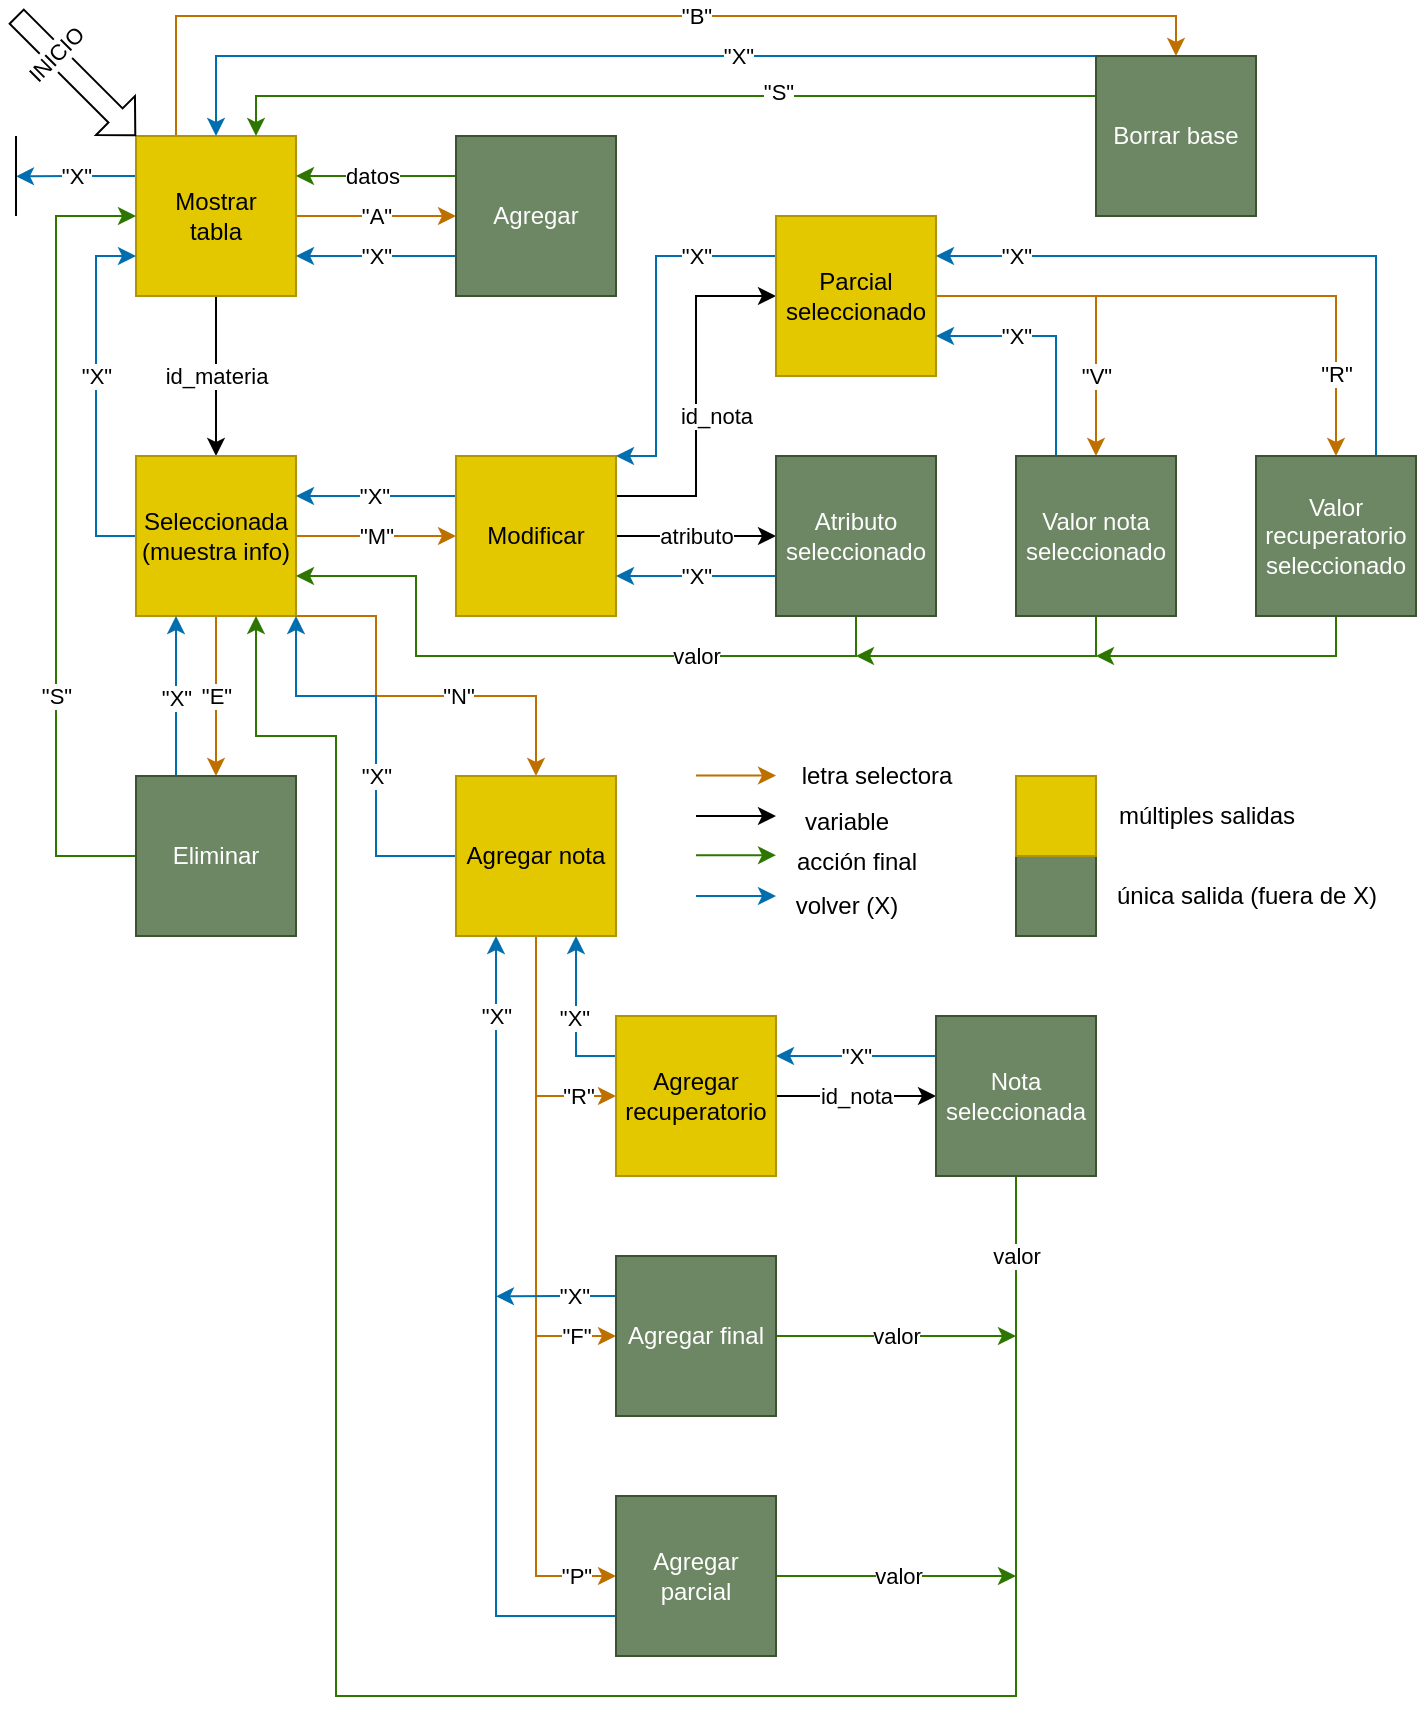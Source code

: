 <mxfile version="27.1.4">
  <diagram name="Page-1" id="IHhMHUG9txfz_9CSqJ8i">
    <mxGraphModel dx="1678" dy="940" grid="1" gridSize="10" guides="1" tooltips="1" connect="1" arrows="1" fold="1" page="1" pageScale="1" pageWidth="850" pageHeight="1100" math="0" shadow="0">
      <root>
        <mxCell id="0" />
        <mxCell id="1" parent="0" />
        <mxCell id="0vK9zKnLlR3r0MRjecoD-3" style="edgeStyle=orthogonalEdgeStyle;rounded=0;orthogonalLoop=1;jettySize=auto;html=1;entryX=0;entryY=0.5;entryDx=0;entryDy=0;fillColor=#f0a30a;strokeColor=#BD7000;" parent="1" source="0vK9zKnLlR3r0MRjecoD-1" target="0vK9zKnLlR3r0MRjecoD-2" edge="1">
          <mxGeometry relative="1" as="geometry" />
        </mxCell>
        <mxCell id="0vK9zKnLlR3r0MRjecoD-6" value="&quot;A&quot;" style="edgeLabel;html=1;align=center;verticalAlign=middle;resizable=0;points=[];" parent="0vK9zKnLlR3r0MRjecoD-3" vertex="1" connectable="0">
          <mxGeometry x="0.1" relative="1" as="geometry">
            <mxPoint x="-4" as="offset" />
          </mxGeometry>
        </mxCell>
        <mxCell id="0vK9zKnLlR3r0MRjecoD-5" style="edgeStyle=orthogonalEdgeStyle;rounded=0;orthogonalLoop=1;jettySize=auto;html=1;entryX=0.5;entryY=0;entryDx=0;entryDy=0;" parent="1" source="0vK9zKnLlR3r0MRjecoD-1" target="0vK9zKnLlR3r0MRjecoD-4" edge="1">
          <mxGeometry relative="1" as="geometry" />
        </mxCell>
        <mxCell id="0vK9zKnLlR3r0MRjecoD-7" value="id_materia" style="edgeLabel;html=1;align=center;verticalAlign=middle;resizable=0;points=[];" parent="0vK9zKnLlR3r0MRjecoD-5" vertex="1" connectable="0">
          <mxGeometry x="0.075" relative="1" as="geometry">
            <mxPoint y="-3" as="offset" />
          </mxGeometry>
        </mxCell>
        <mxCell id="0vK9zKnLlR3r0MRjecoD-74" style="edgeStyle=orthogonalEdgeStyle;rounded=0;orthogonalLoop=1;jettySize=auto;html=1;entryX=0.5;entryY=0;entryDx=0;entryDy=0;fillColor=#f0a30a;strokeColor=#BD7000;" parent="1" source="0vK9zKnLlR3r0MRjecoD-1" target="0vK9zKnLlR3r0MRjecoD-75" edge="1">
          <mxGeometry relative="1" as="geometry">
            <mxPoint x="400" y="40" as="targetPoint" />
            <Array as="points">
              <mxPoint x="100" y="20" />
              <mxPoint x="600" y="20" />
            </Array>
          </mxGeometry>
        </mxCell>
        <mxCell id="0vK9zKnLlR3r0MRjecoD-81" value="&quot;B&quot;" style="edgeLabel;html=1;align=center;verticalAlign=middle;resizable=0;points=[];" parent="0vK9zKnLlR3r0MRjecoD-74" vertex="1" connectable="0">
          <mxGeometry x="0.117" relative="1" as="geometry">
            <mxPoint x="-4" as="offset" />
          </mxGeometry>
        </mxCell>
        <mxCell id="0vK9zKnLlR3r0MRjecoD-76" style="edgeStyle=orthogonalEdgeStyle;rounded=0;orthogonalLoop=1;jettySize=auto;html=1;exitX=0;exitY=0.25;exitDx=0;exitDy=0;fillColor=#1ba1e2;strokeColor=#006EAF;" parent="1" source="0vK9zKnLlR3r0MRjecoD-1" edge="1">
          <mxGeometry relative="1" as="geometry">
            <mxPoint x="20" y="100.143" as="targetPoint" />
          </mxGeometry>
        </mxCell>
        <mxCell id="0vK9zKnLlR3r0MRjecoD-77" value="&quot;X&quot;" style="edgeLabel;html=1;align=center;verticalAlign=middle;resizable=0;points=[];" parent="0vK9zKnLlR3r0MRjecoD-76" vertex="1" connectable="0">
          <mxGeometry x="0.024" relative="1" as="geometry">
            <mxPoint y="-1" as="offset" />
          </mxGeometry>
        </mxCell>
        <mxCell id="0vK9zKnLlR3r0MRjecoD-1" value="&lt;div&gt;Mostrar&lt;/div&gt;&lt;div&gt;tabla&lt;/div&gt;" style="whiteSpace=wrap;html=1;aspect=fixed;fillColor=#e3c800;fontColor=#000000;strokeColor=#B09500;" parent="1" vertex="1">
          <mxGeometry x="80" y="80" width="80" height="80" as="geometry" />
        </mxCell>
        <mxCell id="0vK9zKnLlR3r0MRjecoD-47" style="edgeStyle=orthogonalEdgeStyle;rounded=0;orthogonalLoop=1;jettySize=auto;html=1;entryX=1;entryY=0.25;entryDx=0;entryDy=0;fillColor=#60a917;strokeColor=#2D7600;exitX=0;exitY=0.25;exitDx=0;exitDy=0;" parent="1" source="0vK9zKnLlR3r0MRjecoD-2" target="0vK9zKnLlR3r0MRjecoD-1" edge="1">
          <mxGeometry relative="1" as="geometry">
            <mxPoint x="120" y="40" as="targetPoint" />
            <Array as="points">
              <mxPoint x="200" y="100" />
              <mxPoint x="200" y="100" />
            </Array>
          </mxGeometry>
        </mxCell>
        <mxCell id="0vK9zKnLlR3r0MRjecoD-48" value="datos" style="edgeLabel;html=1;align=center;verticalAlign=middle;resizable=0;points=[];" parent="0vK9zKnLlR3r0MRjecoD-47" vertex="1" connectable="0">
          <mxGeometry x="-0.025" relative="1" as="geometry">
            <mxPoint x="-3" as="offset" />
          </mxGeometry>
        </mxCell>
        <mxCell id="dnVODlQldvQrqP_N5Obe-1" style="edgeStyle=orthogonalEdgeStyle;rounded=0;orthogonalLoop=1;jettySize=auto;html=1;exitX=0;exitY=0.75;exitDx=0;exitDy=0;entryX=1;entryY=0.75;entryDx=0;entryDy=0;fillColor=#1ba1e2;strokeColor=#006EAF;" edge="1" parent="1" source="0vK9zKnLlR3r0MRjecoD-2" target="0vK9zKnLlR3r0MRjecoD-1">
          <mxGeometry relative="1" as="geometry">
            <Array as="points">
              <mxPoint x="200" y="140" />
              <mxPoint x="200" y="140" />
            </Array>
          </mxGeometry>
        </mxCell>
        <mxCell id="dnVODlQldvQrqP_N5Obe-2" value="&quot;X&quot;" style="edgeLabel;html=1;align=center;verticalAlign=middle;resizable=0;points=[];" vertex="1" connectable="0" parent="dnVODlQldvQrqP_N5Obe-1">
          <mxGeometry x="0.025" y="1" relative="1" as="geometry">
            <mxPoint x="1" y="-1" as="offset" />
          </mxGeometry>
        </mxCell>
        <mxCell id="0vK9zKnLlR3r0MRjecoD-2" value="Agregar" style="whiteSpace=wrap;html=1;aspect=fixed;fillColor=#6d8764;fontColor=#ffffff;strokeColor=#3A5431;" parent="1" vertex="1">
          <mxGeometry x="240" y="80" width="80" height="80" as="geometry" />
        </mxCell>
        <mxCell id="0vK9zKnLlR3r0MRjecoD-10" style="edgeStyle=orthogonalEdgeStyle;rounded=0;orthogonalLoop=1;jettySize=auto;html=1;entryX=0;entryY=0.5;entryDx=0;entryDy=0;fillColor=#f0a30a;strokeColor=#BD7000;" parent="1" source="0vK9zKnLlR3r0MRjecoD-4" target="0vK9zKnLlR3r0MRjecoD-9" edge="1">
          <mxGeometry relative="1" as="geometry" />
        </mxCell>
        <mxCell id="0vK9zKnLlR3r0MRjecoD-12" value="&quot;M&quot;" style="edgeLabel;html=1;align=center;verticalAlign=middle;resizable=0;points=[];" parent="0vK9zKnLlR3r0MRjecoD-10" vertex="1" connectable="0">
          <mxGeometry x="0.025" relative="1" as="geometry">
            <mxPoint x="-1" as="offset" />
          </mxGeometry>
        </mxCell>
        <mxCell id="0vK9zKnLlR3r0MRjecoD-11" style="edgeStyle=orthogonalEdgeStyle;rounded=0;orthogonalLoop=1;jettySize=auto;html=1;entryX=0.5;entryY=0;entryDx=0;entryDy=0;fillColor=#f0a30a;strokeColor=#BD7000;" parent="1" source="0vK9zKnLlR3r0MRjecoD-4" target="0vK9zKnLlR3r0MRjecoD-8" edge="1">
          <mxGeometry relative="1" as="geometry" />
        </mxCell>
        <mxCell id="0vK9zKnLlR3r0MRjecoD-13" value="&quot;E&quot;" style="edgeLabel;html=1;align=center;verticalAlign=middle;resizable=0;points=[];" parent="0vK9zKnLlR3r0MRjecoD-11" vertex="1" connectable="0">
          <mxGeometry x="-0.025" y="1" relative="1" as="geometry">
            <mxPoint x="-1" y="1" as="offset" />
          </mxGeometry>
        </mxCell>
        <mxCell id="0vK9zKnLlR3r0MRjecoD-14" style="edgeStyle=orthogonalEdgeStyle;rounded=0;orthogonalLoop=1;jettySize=auto;html=1;fillColor=#1ba1e2;strokeColor=#006EAF;" parent="1" source="0vK9zKnLlR3r0MRjecoD-4" edge="1">
          <mxGeometry relative="1" as="geometry">
            <mxPoint x="80" y="140" as="targetPoint" />
            <Array as="points">
              <mxPoint x="60" y="280" />
              <mxPoint x="60" y="140" />
            </Array>
          </mxGeometry>
        </mxCell>
        <mxCell id="0vK9zKnLlR3r0MRjecoD-15" value="&quot;X&quot;" style="edgeLabel;html=1;align=center;verticalAlign=middle;resizable=0;points=[];" parent="0vK9zKnLlR3r0MRjecoD-14" vertex="1" connectable="0">
          <mxGeometry relative="1" as="geometry">
            <mxPoint y="-10" as="offset" />
          </mxGeometry>
        </mxCell>
        <mxCell id="0vK9zKnLlR3r0MRjecoD-23" style="edgeStyle=orthogonalEdgeStyle;rounded=0;orthogonalLoop=1;jettySize=auto;html=1;exitX=1;exitY=1;exitDx=0;exitDy=0;entryX=0.5;entryY=0;entryDx=0;entryDy=0;fillColor=#f0a30a;strokeColor=#BD7000;" parent="1" source="0vK9zKnLlR3r0MRjecoD-4" target="0vK9zKnLlR3r0MRjecoD-22" edge="1">
          <mxGeometry relative="1" as="geometry">
            <Array as="points">
              <mxPoint x="200" y="320" />
              <mxPoint x="200" y="360" />
              <mxPoint x="280" y="360" />
            </Array>
          </mxGeometry>
        </mxCell>
        <mxCell id="0vK9zKnLlR3r0MRjecoD-30" value="&quot;N&quot;" style="edgeLabel;html=1;align=center;verticalAlign=middle;resizable=0;points=[];" parent="0vK9zKnLlR3r0MRjecoD-23" vertex="1" connectable="0">
          <mxGeometry x="0.013" y="2" relative="1" as="geometry">
            <mxPoint x="19" y="2" as="offset" />
          </mxGeometry>
        </mxCell>
        <mxCell id="0vK9zKnLlR3r0MRjecoD-4" value="&lt;div&gt;Seleccionada&lt;/div&gt;&lt;div&gt;(muestra info)&lt;/div&gt;" style="whiteSpace=wrap;html=1;aspect=fixed;fillColor=#e3c800;fontColor=#000000;strokeColor=#B09500;" parent="1" vertex="1">
          <mxGeometry x="80" y="240" width="80" height="80" as="geometry" />
        </mxCell>
        <mxCell id="0vK9zKnLlR3r0MRjecoD-16" style="edgeStyle=orthogonalEdgeStyle;rounded=0;orthogonalLoop=1;jettySize=auto;html=1;entryX=0;entryY=0.5;entryDx=0;entryDy=0;fillColor=#60a917;strokeColor=#2D7600;" parent="1" source="0vK9zKnLlR3r0MRjecoD-8" target="0vK9zKnLlR3r0MRjecoD-1" edge="1">
          <mxGeometry relative="1" as="geometry">
            <mxPoint x="40" y="120" as="targetPoint" />
            <Array as="points">
              <mxPoint x="40" y="440" />
              <mxPoint x="40" y="120" />
            </Array>
          </mxGeometry>
        </mxCell>
        <mxCell id="0vK9zKnLlR3r0MRjecoD-17" value="&lt;div&gt;&quot;S&quot;&lt;/div&gt;" style="edgeLabel;html=1;align=center;verticalAlign=middle;resizable=0;points=[];" parent="0vK9zKnLlR3r0MRjecoD-16" vertex="1" connectable="0">
          <mxGeometry x="0.198" y="1" relative="1" as="geometry">
            <mxPoint x="1" y="119" as="offset" />
          </mxGeometry>
        </mxCell>
        <mxCell id="0vK9zKnLlR3r0MRjecoD-50" style="edgeStyle=orthogonalEdgeStyle;rounded=0;orthogonalLoop=1;jettySize=auto;html=1;exitX=0.25;exitY=0;exitDx=0;exitDy=0;entryX=0.25;entryY=1;entryDx=0;entryDy=0;fillColor=#1ba1e2;strokeColor=#006EAF;" parent="1" source="0vK9zKnLlR3r0MRjecoD-8" target="0vK9zKnLlR3r0MRjecoD-4" edge="1">
          <mxGeometry relative="1" as="geometry" />
        </mxCell>
        <mxCell id="0vK9zKnLlR3r0MRjecoD-51" value="&quot;X&quot;" style="edgeLabel;html=1;align=center;verticalAlign=middle;resizable=0;points=[];" parent="0vK9zKnLlR3r0MRjecoD-50" vertex="1" connectable="0">
          <mxGeometry x="-0.012" y="1" relative="1" as="geometry">
            <mxPoint x="1" as="offset" />
          </mxGeometry>
        </mxCell>
        <mxCell id="0vK9zKnLlR3r0MRjecoD-8" value="Eliminar" style="whiteSpace=wrap;html=1;aspect=fixed;fillColor=#6d8764;fontColor=#ffffff;strokeColor=#3A5431;" parent="1" vertex="1">
          <mxGeometry x="80" y="400" width="80" height="80" as="geometry" />
        </mxCell>
        <mxCell id="0vK9zKnLlR3r0MRjecoD-20" style="edgeStyle=orthogonalEdgeStyle;rounded=0;orthogonalLoop=1;jettySize=auto;html=1;entryX=1;entryY=0.25;entryDx=0;entryDy=0;fillColor=#1ba1e2;strokeColor=#006EAF;exitX=0;exitY=0.25;exitDx=0;exitDy=0;" parent="1" source="0vK9zKnLlR3r0MRjecoD-9" target="0vK9zKnLlR3r0MRjecoD-4" edge="1">
          <mxGeometry relative="1" as="geometry">
            <mxPoint x="160" y="200" as="targetPoint" />
            <Array as="points">
              <mxPoint x="170" y="260" />
              <mxPoint x="170" y="260" />
            </Array>
          </mxGeometry>
        </mxCell>
        <mxCell id="0vK9zKnLlR3r0MRjecoD-21" value="&quot;X&quot;" style="edgeLabel;html=1;align=center;verticalAlign=middle;resizable=0;points=[];" parent="0vK9zKnLlR3r0MRjecoD-20" vertex="1" connectable="0">
          <mxGeometry x="0.118" y="2" relative="1" as="geometry">
            <mxPoint x="3" y="-2" as="offset" />
          </mxGeometry>
        </mxCell>
        <mxCell id="0vK9zKnLlR3r0MRjecoD-53" value="" style="edgeStyle=orthogonalEdgeStyle;rounded=0;orthogonalLoop=1;jettySize=auto;html=1;" parent="1" source="0vK9zKnLlR3r0MRjecoD-9" target="0vK9zKnLlR3r0MRjecoD-52" edge="1">
          <mxGeometry relative="1" as="geometry" />
        </mxCell>
        <mxCell id="0vK9zKnLlR3r0MRjecoD-55" value="atributo" style="edgeLabel;html=1;align=center;verticalAlign=middle;resizable=0;points=[];" parent="0vK9zKnLlR3r0MRjecoD-53" vertex="1" connectable="0">
          <mxGeometry x="-0.004" relative="1" as="geometry">
            <mxPoint as="offset" />
          </mxGeometry>
        </mxCell>
        <mxCell id="0vK9zKnLlR3r0MRjecoD-60" style="edgeStyle=orthogonalEdgeStyle;rounded=0;orthogonalLoop=1;jettySize=auto;html=1;exitX=1;exitY=0.25;exitDx=0;exitDy=0;entryX=0;entryY=0.5;entryDx=0;entryDy=0;" parent="1" source="0vK9zKnLlR3r0MRjecoD-9" target="0vK9zKnLlR3r0MRjecoD-59" edge="1">
          <mxGeometry relative="1" as="geometry">
            <mxPoint x="360" y="160" as="targetPoint" />
          </mxGeometry>
        </mxCell>
        <mxCell id="0vK9zKnLlR3r0MRjecoD-61" value="id_nota" style="edgeLabel;html=1;align=center;verticalAlign=middle;resizable=0;points=[];" parent="0vK9zKnLlR3r0MRjecoD-60" vertex="1" connectable="0">
          <mxGeometry x="-0.042" y="-1" relative="1" as="geometry">
            <mxPoint x="9" y="6" as="offset" />
          </mxGeometry>
        </mxCell>
        <mxCell id="0vK9zKnLlR3r0MRjecoD-9" value="Modificar" style="whiteSpace=wrap;html=1;aspect=fixed;fillColor=#e3c800;fontColor=#000000;strokeColor=#B09500;" parent="1" vertex="1">
          <mxGeometry x="240" y="240" width="80" height="80" as="geometry" />
        </mxCell>
        <mxCell id="0vK9zKnLlR3r0MRjecoD-27" style="edgeStyle=orthogonalEdgeStyle;rounded=0;orthogonalLoop=1;jettySize=auto;html=1;entryX=0;entryY=0.5;entryDx=0;entryDy=0;fillColor=#f0a30a;strokeColor=#BD7000;" parent="1" source="0vK9zKnLlR3r0MRjecoD-22" target="0vK9zKnLlR3r0MRjecoD-24" edge="1">
          <mxGeometry relative="1" as="geometry" />
        </mxCell>
        <mxCell id="0vK9zKnLlR3r0MRjecoD-31" value="&quot;P&quot;" style="edgeLabel;html=1;align=center;verticalAlign=middle;resizable=0;points=[];" parent="0vK9zKnLlR3r0MRjecoD-27" vertex="1" connectable="0">
          <mxGeometry x="0.617" y="-1" relative="1" as="geometry">
            <mxPoint x="21" y="29" as="offset" />
          </mxGeometry>
        </mxCell>
        <mxCell id="0vK9zKnLlR3r0MRjecoD-28" style="edgeStyle=orthogonalEdgeStyle;rounded=0;orthogonalLoop=1;jettySize=auto;html=1;exitX=0.5;exitY=1;exitDx=0;exitDy=0;entryX=0;entryY=0.5;entryDx=0;entryDy=0;fillColor=#f0a30a;strokeColor=#BD7000;" parent="1" source="0vK9zKnLlR3r0MRjecoD-22" target="0vK9zKnLlR3r0MRjecoD-25" edge="1">
          <mxGeometry relative="1" as="geometry" />
        </mxCell>
        <mxCell id="0vK9zKnLlR3r0MRjecoD-32" value="&quot;F&quot;" style="edgeLabel;html=1;align=center;verticalAlign=middle;resizable=0;points=[];" parent="0vK9zKnLlR3r0MRjecoD-28" vertex="1" connectable="0">
          <mxGeometry x="0.808" y="-1" relative="1" as="geometry">
            <mxPoint x="3" y="-1" as="offset" />
          </mxGeometry>
        </mxCell>
        <mxCell id="0vK9zKnLlR3r0MRjecoD-29" style="edgeStyle=orthogonalEdgeStyle;rounded=0;orthogonalLoop=1;jettySize=auto;html=1;exitX=0.5;exitY=1;exitDx=0;exitDy=0;entryX=0;entryY=0.5;entryDx=0;entryDy=0;fillColor=#f0a30a;strokeColor=#BD7000;" parent="1" source="0vK9zKnLlR3r0MRjecoD-22" target="0vK9zKnLlR3r0MRjecoD-26" edge="1">
          <mxGeometry relative="1" as="geometry" />
        </mxCell>
        <mxCell id="0vK9zKnLlR3r0MRjecoD-33" value="&quot;R&quot;" style="edgeLabel;html=1;align=center;verticalAlign=middle;resizable=0;points=[];" parent="0vK9zKnLlR3r0MRjecoD-29" vertex="1" connectable="0">
          <mxGeometry x="0.878" relative="1" as="geometry">
            <mxPoint x="-12" as="offset" />
          </mxGeometry>
        </mxCell>
        <mxCell id="dnVODlQldvQrqP_N5Obe-21" style="edgeStyle=orthogonalEdgeStyle;rounded=0;orthogonalLoop=1;jettySize=auto;html=1;exitX=0;exitY=0.5;exitDx=0;exitDy=0;entryX=1;entryY=1;entryDx=0;entryDy=0;fillColor=#1ba1e2;strokeColor=#006EAF;" edge="1" parent="1" source="0vK9zKnLlR3r0MRjecoD-22" target="0vK9zKnLlR3r0MRjecoD-4">
          <mxGeometry relative="1" as="geometry">
            <Array as="points">
              <mxPoint x="200" y="440" />
              <mxPoint x="200" y="360" />
              <mxPoint x="160" y="360" />
            </Array>
          </mxGeometry>
        </mxCell>
        <mxCell id="dnVODlQldvQrqP_N5Obe-22" value="&quot;X&quot;" style="edgeLabel;html=1;align=center;verticalAlign=middle;resizable=0;points=[];" vertex="1" connectable="0" parent="dnVODlQldvQrqP_N5Obe-21">
          <mxGeometry x="-0.316" relative="1" as="geometry">
            <mxPoint y="-12" as="offset" />
          </mxGeometry>
        </mxCell>
        <mxCell id="0vK9zKnLlR3r0MRjecoD-22" value="Agregar nota" style="whiteSpace=wrap;html=1;aspect=fixed;fillColor=#e3c800;fontColor=#000000;strokeColor=#B09500;" parent="1" vertex="1">
          <mxGeometry x="240" y="400" width="80" height="80" as="geometry" />
        </mxCell>
        <mxCell id="0vK9zKnLlR3r0MRjecoD-39" style="edgeStyle=orthogonalEdgeStyle;rounded=0;orthogonalLoop=1;jettySize=auto;html=1;fillColor=#60a917;strokeColor=#2D7600;" parent="1" source="0vK9zKnLlR3r0MRjecoD-24" edge="1">
          <mxGeometry relative="1" as="geometry">
            <mxPoint x="520" y="800" as="targetPoint" />
          </mxGeometry>
        </mxCell>
        <mxCell id="0vK9zKnLlR3r0MRjecoD-42" value="valor" style="edgeLabel;html=1;align=center;verticalAlign=middle;resizable=0;points=[];" parent="0vK9zKnLlR3r0MRjecoD-39" vertex="1" connectable="0">
          <mxGeometry x="0.011" y="-1" relative="1" as="geometry">
            <mxPoint y="-2" as="offset" />
          </mxGeometry>
        </mxCell>
        <mxCell id="dnVODlQldvQrqP_N5Obe-12" style="edgeStyle=orthogonalEdgeStyle;rounded=0;orthogonalLoop=1;jettySize=auto;html=1;exitX=0;exitY=0.75;exitDx=0;exitDy=0;entryX=0.25;entryY=1;entryDx=0;entryDy=0;fillColor=#1ba1e2;strokeColor=#006EAF;" edge="1" parent="1" source="0vK9zKnLlR3r0MRjecoD-24" target="0vK9zKnLlR3r0MRjecoD-22">
          <mxGeometry relative="1" as="geometry" />
        </mxCell>
        <mxCell id="dnVODlQldvQrqP_N5Obe-16" value="&quot;X&quot;" style="edgeLabel;html=1;align=center;verticalAlign=middle;resizable=0;points=[];" vertex="1" connectable="0" parent="dnVODlQldvQrqP_N5Obe-12">
          <mxGeometry x="0.796" y="1" relative="1" as="geometry">
            <mxPoint x="1" y="-1" as="offset" />
          </mxGeometry>
        </mxCell>
        <mxCell id="0vK9zKnLlR3r0MRjecoD-24" value="Agregar parcial" style="whiteSpace=wrap;html=1;aspect=fixed;fillColor=#6d8764;fontColor=#ffffff;strokeColor=#3A5431;" parent="1" vertex="1">
          <mxGeometry x="320" y="760" width="80" height="80" as="geometry" />
        </mxCell>
        <mxCell id="0vK9zKnLlR3r0MRjecoD-38" style="edgeStyle=orthogonalEdgeStyle;rounded=0;orthogonalLoop=1;jettySize=auto;html=1;fillColor=#60a917;strokeColor=#2D7600;" parent="1" source="0vK9zKnLlR3r0MRjecoD-25" edge="1">
          <mxGeometry relative="1" as="geometry">
            <mxPoint x="520" y="680" as="targetPoint" />
          </mxGeometry>
        </mxCell>
        <mxCell id="0vK9zKnLlR3r0MRjecoD-41" value="valor" style="edgeLabel;html=1;align=center;verticalAlign=middle;resizable=0;points=[];" parent="0vK9zKnLlR3r0MRjecoD-38" vertex="1" connectable="0">
          <mxGeometry x="-0.134" y="1" relative="1" as="geometry">
            <mxPoint x="8" y="1" as="offset" />
          </mxGeometry>
        </mxCell>
        <mxCell id="dnVODlQldvQrqP_N5Obe-17" style="edgeStyle=orthogonalEdgeStyle;rounded=0;orthogonalLoop=1;jettySize=auto;html=1;exitX=0;exitY=0.25;exitDx=0;exitDy=0;fillColor=#1ba1e2;strokeColor=#006EAF;" edge="1" parent="1" source="0vK9zKnLlR3r0MRjecoD-25">
          <mxGeometry relative="1" as="geometry">
            <mxPoint x="260" y="660.143" as="targetPoint" />
          </mxGeometry>
        </mxCell>
        <mxCell id="dnVODlQldvQrqP_N5Obe-18" value="&quot;X&quot;" style="edgeLabel;html=1;align=center;verticalAlign=middle;resizable=0;points=[];" vertex="1" connectable="0" parent="dnVODlQldvQrqP_N5Obe-17">
          <mxGeometry x="-0.297" y="1" relative="1" as="geometry">
            <mxPoint y="-1" as="offset" />
          </mxGeometry>
        </mxCell>
        <mxCell id="0vK9zKnLlR3r0MRjecoD-25" value="Agregar final" style="whiteSpace=wrap;html=1;aspect=fixed;fillColor=#6d8764;fontColor=#ffffff;strokeColor=#3A5431;" parent="1" vertex="1">
          <mxGeometry x="320" y="640" width="80" height="80" as="geometry" />
        </mxCell>
        <mxCell id="0vK9zKnLlR3r0MRjecoD-35" style="edgeStyle=orthogonalEdgeStyle;rounded=0;orthogonalLoop=1;jettySize=auto;html=1;entryX=0;entryY=0.5;entryDx=0;entryDy=0;" parent="1" source="0vK9zKnLlR3r0MRjecoD-26" target="0vK9zKnLlR3r0MRjecoD-34" edge="1">
          <mxGeometry relative="1" as="geometry" />
        </mxCell>
        <mxCell id="0vK9zKnLlR3r0MRjecoD-36" value="id_nota" style="edgeLabel;html=1;align=center;verticalAlign=middle;resizable=0;points=[];" parent="0vK9zKnLlR3r0MRjecoD-35" vertex="1" connectable="0">
          <mxGeometry x="0.017" relative="1" as="geometry">
            <mxPoint x="-1" as="offset" />
          </mxGeometry>
        </mxCell>
        <mxCell id="dnVODlQldvQrqP_N5Obe-11" style="edgeStyle=orthogonalEdgeStyle;rounded=0;orthogonalLoop=1;jettySize=auto;html=1;exitX=0;exitY=0.25;exitDx=0;exitDy=0;entryX=0.75;entryY=1;entryDx=0;entryDy=0;fillColor=#1ba1e2;strokeColor=#006EAF;" edge="1" parent="1" source="0vK9zKnLlR3r0MRjecoD-26" target="0vK9zKnLlR3r0MRjecoD-22">
          <mxGeometry relative="1" as="geometry" />
        </mxCell>
        <mxCell id="dnVODlQldvQrqP_N5Obe-15" value="&quot;X&quot;" style="edgeLabel;html=1;align=center;verticalAlign=middle;resizable=0;points=[];" vertex="1" connectable="0" parent="dnVODlQldvQrqP_N5Obe-11">
          <mxGeometry x="0.011" y="1" relative="1" as="geometry">
            <mxPoint y="1" as="offset" />
          </mxGeometry>
        </mxCell>
        <mxCell id="0vK9zKnLlR3r0MRjecoD-26" value="Agregar recuperatorio" style="whiteSpace=wrap;html=1;aspect=fixed;fillColor=#e3c800;fontColor=#000000;strokeColor=#B09500;" parent="1" vertex="1">
          <mxGeometry x="320" y="520" width="80" height="80" as="geometry" />
        </mxCell>
        <mxCell id="0vK9zKnLlR3r0MRjecoD-37" style="edgeStyle=orthogonalEdgeStyle;rounded=0;orthogonalLoop=1;jettySize=auto;html=1;entryX=0.75;entryY=1;entryDx=0;entryDy=0;fillColor=#60a917;strokeColor=#2D7600;" parent="1" source="0vK9zKnLlR3r0MRjecoD-34" target="0vK9zKnLlR3r0MRjecoD-4" edge="1">
          <mxGeometry relative="1" as="geometry">
            <mxPoint x="170" y="380" as="targetPoint" />
            <Array as="points">
              <mxPoint x="520" y="860" />
              <mxPoint x="180" y="860" />
              <mxPoint x="180" y="380" />
              <mxPoint x="140" y="380" />
            </Array>
          </mxGeometry>
        </mxCell>
        <mxCell id="0vK9zKnLlR3r0MRjecoD-40" value="valor" style="edgeLabel;html=1;align=center;verticalAlign=middle;resizable=0;points=[];" parent="0vK9zKnLlR3r0MRjecoD-37" vertex="1" connectable="0">
          <mxGeometry x="-0.939" relative="1" as="geometry">
            <mxPoint y="4" as="offset" />
          </mxGeometry>
        </mxCell>
        <mxCell id="dnVODlQldvQrqP_N5Obe-13" style="edgeStyle=orthogonalEdgeStyle;rounded=0;orthogonalLoop=1;jettySize=auto;html=1;exitX=0;exitY=0.25;exitDx=0;exitDy=0;entryX=1;entryY=0.25;entryDx=0;entryDy=0;fillColor=#1ba1e2;strokeColor=#006EAF;" edge="1" parent="1" source="0vK9zKnLlR3r0MRjecoD-34" target="0vK9zKnLlR3r0MRjecoD-26">
          <mxGeometry relative="1" as="geometry" />
        </mxCell>
        <mxCell id="dnVODlQldvQrqP_N5Obe-14" value="&quot;X&quot;" style="edgeLabel;html=1;align=center;verticalAlign=middle;resizable=0;points=[];" vertex="1" connectable="0" parent="dnVODlQldvQrqP_N5Obe-13">
          <mxGeometry x="0.004" y="-2" relative="1" as="geometry">
            <mxPoint y="2" as="offset" />
          </mxGeometry>
        </mxCell>
        <mxCell id="0vK9zKnLlR3r0MRjecoD-34" value="Nota seleccionada" style="whiteSpace=wrap;html=1;aspect=fixed;fillColor=#6d8764;fontColor=#ffffff;strokeColor=#3A5431;" parent="1" vertex="1">
          <mxGeometry x="480" y="520" width="80" height="80" as="geometry" />
        </mxCell>
        <mxCell id="0vK9zKnLlR3r0MRjecoD-56" style="edgeStyle=orthogonalEdgeStyle;rounded=0;orthogonalLoop=1;jettySize=auto;html=1;entryX=1;entryY=0.75;entryDx=0;entryDy=0;fillColor=#60a917;strokeColor=#2D7600;" parent="1" source="0vK9zKnLlR3r0MRjecoD-52" target="0vK9zKnLlR3r0MRjecoD-4" edge="1">
          <mxGeometry relative="1" as="geometry">
            <mxPoint x="200" y="300" as="targetPoint" />
            <Array as="points">
              <mxPoint x="440" y="340" />
              <mxPoint x="220" y="340" />
              <mxPoint x="220" y="300" />
            </Array>
          </mxGeometry>
        </mxCell>
        <mxCell id="0vK9zKnLlR3r0MRjecoD-57" value="valor" style="edgeLabel;html=1;align=center;verticalAlign=middle;resizable=0;points=[];" parent="0vK9zKnLlR3r0MRjecoD-56" vertex="1" connectable="0">
          <mxGeometry x="-0.421" relative="1" as="geometry">
            <mxPoint x="-2" as="offset" />
          </mxGeometry>
        </mxCell>
        <mxCell id="dnVODlQldvQrqP_N5Obe-5" style="edgeStyle=orthogonalEdgeStyle;rounded=0;orthogonalLoop=1;jettySize=auto;html=1;exitX=0;exitY=0.75;exitDx=0;exitDy=0;entryX=1;entryY=0.75;entryDx=0;entryDy=0;fillColor=#1ba1e2;strokeColor=#006EAF;" edge="1" parent="1" source="0vK9zKnLlR3r0MRjecoD-52" target="0vK9zKnLlR3r0MRjecoD-9">
          <mxGeometry relative="1" as="geometry">
            <Array as="points">
              <mxPoint x="360" y="300" />
              <mxPoint x="360" y="300" />
            </Array>
          </mxGeometry>
        </mxCell>
        <mxCell id="dnVODlQldvQrqP_N5Obe-6" value="&quot;X&quot;" style="edgeLabel;html=1;align=center;verticalAlign=middle;resizable=0;points=[];" vertex="1" connectable="0" parent="dnVODlQldvQrqP_N5Obe-5">
          <mxGeometry x="0.004" relative="1" as="geometry">
            <mxPoint as="offset" />
          </mxGeometry>
        </mxCell>
        <mxCell id="0vK9zKnLlR3r0MRjecoD-52" value="Atributo seleccionado" style="whiteSpace=wrap;html=1;aspect=fixed;fillColor=#6d8764;fontColor=#ffffff;strokeColor=#3A5431;" parent="1" vertex="1">
          <mxGeometry x="400" y="240" width="80" height="80" as="geometry" />
        </mxCell>
        <mxCell id="0vK9zKnLlR3r0MRjecoD-62" style="edgeStyle=orthogonalEdgeStyle;rounded=0;orthogonalLoop=1;jettySize=auto;html=1;entryX=0.5;entryY=0;entryDx=0;entryDy=0;fillColor=#f0a30a;strokeColor=#BD7000;" parent="1" source="0vK9zKnLlR3r0MRjecoD-59" target="0vK9zKnLlR3r0MRjecoD-63" edge="1">
          <mxGeometry relative="1" as="geometry">
            <mxPoint x="560" y="240" as="targetPoint" />
          </mxGeometry>
        </mxCell>
        <mxCell id="0vK9zKnLlR3r0MRjecoD-64" value="&quot;V&quot;" style="edgeLabel;html=1;align=center;verticalAlign=middle;resizable=0;points=[];" parent="0vK9zKnLlR3r0MRjecoD-62" vertex="1" connectable="0">
          <mxGeometry x="0.509" y="1" relative="1" as="geometry">
            <mxPoint x="-1" y="-1" as="offset" />
          </mxGeometry>
        </mxCell>
        <mxCell id="0vK9zKnLlR3r0MRjecoD-66" style="edgeStyle=orthogonalEdgeStyle;rounded=0;orthogonalLoop=1;jettySize=auto;html=1;entryX=0.5;entryY=0;entryDx=0;entryDy=0;fillColor=#f0a30a;strokeColor=#BD7000;" parent="1" source="0vK9zKnLlR3r0MRjecoD-59" target="0vK9zKnLlR3r0MRjecoD-65" edge="1">
          <mxGeometry relative="1" as="geometry" />
        </mxCell>
        <mxCell id="0vK9zKnLlR3r0MRjecoD-67" value="&quot;R&quot;" style="edgeLabel;html=1;align=center;verticalAlign=middle;resizable=0;points=[];" parent="0vK9zKnLlR3r0MRjecoD-66" vertex="1" connectable="0">
          <mxGeometry x="0.703" relative="1" as="geometry">
            <mxPoint as="offset" />
          </mxGeometry>
        </mxCell>
        <mxCell id="dnVODlQldvQrqP_N5Obe-3" style="edgeStyle=orthogonalEdgeStyle;rounded=0;orthogonalLoop=1;jettySize=auto;html=1;exitX=0;exitY=0.25;exitDx=0;exitDy=0;fillColor=#1ba1e2;strokeColor=#006EAF;" edge="1" parent="1" source="0vK9zKnLlR3r0MRjecoD-59">
          <mxGeometry relative="1" as="geometry">
            <mxPoint x="320" y="240" as="targetPoint" />
            <Array as="points">
              <mxPoint x="340" y="140" />
              <mxPoint x="340" y="240" />
            </Array>
          </mxGeometry>
        </mxCell>
        <mxCell id="dnVODlQldvQrqP_N5Obe-4" value="&quot;X&quot;" style="edgeLabel;html=1;align=center;verticalAlign=middle;resizable=0;points=[];" vertex="1" connectable="0" parent="dnVODlQldvQrqP_N5Obe-3">
          <mxGeometry x="-0.557" relative="1" as="geometry">
            <mxPoint as="offset" />
          </mxGeometry>
        </mxCell>
        <mxCell id="0vK9zKnLlR3r0MRjecoD-59" value="Parcial seleccionado" style="whiteSpace=wrap;html=1;aspect=fixed;fillColor=#e3c800;fontColor=#000000;strokeColor=#B09500;" parent="1" vertex="1">
          <mxGeometry x="400" y="120" width="80" height="80" as="geometry" />
        </mxCell>
        <mxCell id="0vK9zKnLlR3r0MRjecoD-68" style="edgeStyle=orthogonalEdgeStyle;rounded=0;orthogonalLoop=1;jettySize=auto;html=1;fillColor=#60a917;strokeColor=#2D7600;" parent="1" source="0vK9zKnLlR3r0MRjecoD-63" edge="1">
          <mxGeometry relative="1" as="geometry">
            <mxPoint x="440" y="340" as="targetPoint" />
            <Array as="points">
              <mxPoint x="560" y="340" />
              <mxPoint x="450" y="340" />
            </Array>
          </mxGeometry>
        </mxCell>
        <mxCell id="dnVODlQldvQrqP_N5Obe-7" style="edgeStyle=orthogonalEdgeStyle;rounded=0;orthogonalLoop=1;jettySize=auto;html=1;exitX=0.25;exitY=0;exitDx=0;exitDy=0;entryX=1;entryY=0.75;entryDx=0;entryDy=0;fillColor=#1ba1e2;strokeColor=#006EAF;" edge="1" parent="1" source="0vK9zKnLlR3r0MRjecoD-63" target="0vK9zKnLlR3r0MRjecoD-59">
          <mxGeometry relative="1" as="geometry" />
        </mxCell>
        <mxCell id="dnVODlQldvQrqP_N5Obe-9" value="&quot;X&quot;" style="edgeLabel;html=1;align=center;verticalAlign=middle;resizable=0;points=[];" vertex="1" connectable="0" parent="dnVODlQldvQrqP_N5Obe-7">
          <mxGeometry x="0.326" relative="1" as="geometry">
            <mxPoint x="-1" as="offset" />
          </mxGeometry>
        </mxCell>
        <mxCell id="0vK9zKnLlR3r0MRjecoD-63" value="Valor nota seleccionado" style="whiteSpace=wrap;html=1;aspect=fixed;fillColor=#6d8764;fontColor=#ffffff;strokeColor=#3A5431;" parent="1" vertex="1">
          <mxGeometry x="520" y="240" width="80" height="80" as="geometry" />
        </mxCell>
        <mxCell id="0vK9zKnLlR3r0MRjecoD-69" style="edgeStyle=orthogonalEdgeStyle;rounded=0;orthogonalLoop=1;jettySize=auto;html=1;fillColor=#60a917;strokeColor=#2D7600;" parent="1" source="0vK9zKnLlR3r0MRjecoD-65" edge="1">
          <mxGeometry relative="1" as="geometry">
            <mxPoint x="560" y="340" as="targetPoint" />
            <Array as="points">
              <mxPoint x="680" y="340" />
              <mxPoint x="560" y="340" />
            </Array>
          </mxGeometry>
        </mxCell>
        <mxCell id="dnVODlQldvQrqP_N5Obe-8" style="edgeStyle=orthogonalEdgeStyle;rounded=0;orthogonalLoop=1;jettySize=auto;html=1;exitX=0.75;exitY=0;exitDx=0;exitDy=0;entryX=1;entryY=0.25;entryDx=0;entryDy=0;fillColor=#1ba1e2;strokeColor=#006EAF;" edge="1" parent="1" source="0vK9zKnLlR3r0MRjecoD-65" target="0vK9zKnLlR3r0MRjecoD-59">
          <mxGeometry relative="1" as="geometry" />
        </mxCell>
        <mxCell id="dnVODlQldvQrqP_N5Obe-10" value="&quot;X&quot;" style="edgeLabel;html=1;align=center;verticalAlign=middle;resizable=0;points=[];" vertex="1" connectable="0" parent="dnVODlQldvQrqP_N5Obe-8">
          <mxGeometry x="0.751" relative="1" as="geometry">
            <mxPoint as="offset" />
          </mxGeometry>
        </mxCell>
        <mxCell id="0vK9zKnLlR3r0MRjecoD-65" value="Valor recuperatorio seleccionado" style="whiteSpace=wrap;html=1;aspect=fixed;fillColor=#6d8764;fontColor=#ffffff;strokeColor=#3A5431;" parent="1" vertex="1">
          <mxGeometry x="640" y="240" width="80" height="80" as="geometry" />
        </mxCell>
        <mxCell id="0vK9zKnLlR3r0MRjecoD-70" value="" style="shape=flexArrow;endArrow=classic;html=1;rounded=0;entryX=0;entryY=0;entryDx=0;entryDy=0;endWidth=16.512;endSize=4.33;" parent="1" target="0vK9zKnLlR3r0MRjecoD-1" edge="1">
          <mxGeometry width="50" height="50" relative="1" as="geometry">
            <mxPoint x="20" y="20" as="sourcePoint" />
            <mxPoint x="240" y="110" as="targetPoint" />
          </mxGeometry>
        </mxCell>
        <mxCell id="0vK9zKnLlR3r0MRjecoD-73" value="INICIO" style="edgeLabel;html=1;align=center;verticalAlign=middle;resizable=0;points=[];rotation=-45;" parent="0vK9zKnLlR3r0MRjecoD-70" vertex="1" connectable="0">
          <mxGeometry x="-0.775" y="-1" relative="1" as="geometry">
            <mxPoint x="14" y="12" as="offset" />
          </mxGeometry>
        </mxCell>
        <mxCell id="0vK9zKnLlR3r0MRjecoD-78" style="edgeStyle=orthogonalEdgeStyle;rounded=0;orthogonalLoop=1;jettySize=auto;html=1;entryX=0.5;entryY=0;entryDx=0;entryDy=0;fillColor=#1ba1e2;strokeColor=#006EAF;" parent="1" source="0vK9zKnLlR3r0MRjecoD-75" target="0vK9zKnLlR3r0MRjecoD-1" edge="1">
          <mxGeometry relative="1" as="geometry">
            <mxPoint x="120" y="40" as="targetPoint" />
            <Array as="points">
              <mxPoint x="120" y="40" />
            </Array>
          </mxGeometry>
        </mxCell>
        <mxCell id="0vK9zKnLlR3r0MRjecoD-80" value="&quot;X&quot;" style="edgeLabel;html=1;align=center;verticalAlign=middle;resizable=0;points=[];" parent="0vK9zKnLlR3r0MRjecoD-78" vertex="1" connectable="0">
          <mxGeometry x="-0.01" relative="1" as="geometry">
            <mxPoint x="58" as="offset" />
          </mxGeometry>
        </mxCell>
        <mxCell id="0vK9zKnLlR3r0MRjecoD-79" style="edgeStyle=orthogonalEdgeStyle;rounded=0;orthogonalLoop=1;jettySize=auto;html=1;exitX=0;exitY=0.25;exitDx=0;exitDy=0;entryX=0.75;entryY=0;entryDx=0;entryDy=0;fillColor=#60a917;strokeColor=#2D7600;" parent="1" source="0vK9zKnLlR3r0MRjecoD-75" target="0vK9zKnLlR3r0MRjecoD-1" edge="1">
          <mxGeometry relative="1" as="geometry">
            <mxPoint x="140" y="60.143" as="targetPoint" />
            <Array as="points">
              <mxPoint x="140" y="60" />
            </Array>
          </mxGeometry>
        </mxCell>
        <mxCell id="0vK9zKnLlR3r0MRjecoD-82" value="&quot;S&quot;" style="edgeLabel;html=1;align=center;verticalAlign=middle;resizable=0;points=[];" parent="0vK9zKnLlR3r0MRjecoD-79" vertex="1" connectable="0">
          <mxGeometry x="-0.138" y="-2" relative="1" as="geometry">
            <mxPoint x="30" as="offset" />
          </mxGeometry>
        </mxCell>
        <mxCell id="0vK9zKnLlR3r0MRjecoD-75" value="Borrar base" style="whiteSpace=wrap;html=1;aspect=fixed;fillColor=#6d8764;fontColor=#ffffff;strokeColor=#3A5431;" parent="1" vertex="1">
          <mxGeometry x="560" y="40" width="80" height="80" as="geometry" />
        </mxCell>
        <mxCell id="0vK9zKnLlR3r0MRjecoD-84" value="" style="endArrow=none;html=1;rounded=0;" parent="1" edge="1">
          <mxGeometry width="50" height="50" relative="1" as="geometry">
            <mxPoint x="20" y="120" as="sourcePoint" />
            <mxPoint x="20" y="80" as="targetPoint" />
          </mxGeometry>
        </mxCell>
        <mxCell id="dnVODlQldvQrqP_N5Obe-23" value="" style="endArrow=classic;html=1;rounded=0;fillColor=#f0a30a;strokeColor=#BD7000;" edge="1" parent="1">
          <mxGeometry width="50" height="50" relative="1" as="geometry">
            <mxPoint x="360" y="399.8" as="sourcePoint" />
            <mxPoint x="400" y="399.8" as="targetPoint" />
          </mxGeometry>
        </mxCell>
        <mxCell id="dnVODlQldvQrqP_N5Obe-24" value="letra selectora" style="text;html=1;align=center;verticalAlign=middle;resizable=0;points=[];autosize=1;strokeColor=none;fillColor=none;" vertex="1" parent="1">
          <mxGeometry x="400" y="385" width="100" height="30" as="geometry" />
        </mxCell>
        <mxCell id="dnVODlQldvQrqP_N5Obe-25" value="" style="endArrow=classic;html=1;rounded=0;fillColor=#1ba1e2;strokeColor=#006EAF;" edge="1" parent="1">
          <mxGeometry width="50" height="50" relative="1" as="geometry">
            <mxPoint x="360" y="460" as="sourcePoint" />
            <mxPoint x="400" y="460" as="targetPoint" />
          </mxGeometry>
        </mxCell>
        <mxCell id="dnVODlQldvQrqP_N5Obe-26" value="" style="endArrow=classic;html=1;rounded=0;fillColor=#60a917;strokeColor=#2D7600;" edge="1" parent="1">
          <mxGeometry width="50" height="50" relative="1" as="geometry">
            <mxPoint x="360" y="439.6" as="sourcePoint" />
            <mxPoint x="400" y="439.6" as="targetPoint" />
          </mxGeometry>
        </mxCell>
        <mxCell id="dnVODlQldvQrqP_N5Obe-27" value="" style="endArrow=classic;html=1;rounded=0;" edge="1" parent="1">
          <mxGeometry width="50" height="50" relative="1" as="geometry">
            <mxPoint x="360" y="420" as="sourcePoint" />
            <mxPoint x="400" y="420" as="targetPoint" />
          </mxGeometry>
        </mxCell>
        <mxCell id="dnVODlQldvQrqP_N5Obe-28" value="variable" style="text;html=1;align=center;verticalAlign=middle;resizable=0;points=[];autosize=1;strokeColor=none;fillColor=none;" vertex="1" parent="1">
          <mxGeometry x="400" y="408" width="70" height="30" as="geometry" />
        </mxCell>
        <mxCell id="dnVODlQldvQrqP_N5Obe-29" value="acción final" style="text;html=1;align=center;verticalAlign=middle;resizable=0;points=[];autosize=1;strokeColor=none;fillColor=none;" vertex="1" parent="1">
          <mxGeometry x="400" y="428" width="80" height="30" as="geometry" />
        </mxCell>
        <mxCell id="dnVODlQldvQrqP_N5Obe-30" value="volver (X)" style="text;html=1;align=center;verticalAlign=middle;resizable=0;points=[];autosize=1;strokeColor=none;fillColor=none;" vertex="1" parent="1">
          <mxGeometry x="400" y="450" width="70" height="30" as="geometry" />
        </mxCell>
        <mxCell id="dnVODlQldvQrqP_N5Obe-31" value="" style="whiteSpace=wrap;html=1;aspect=fixed;fillColor=#6d8764;fontColor=#ffffff;strokeColor=#3A5431;" vertex="1" parent="1">
          <mxGeometry x="520" y="440" width="40" height="40" as="geometry" />
        </mxCell>
        <mxCell id="dnVODlQldvQrqP_N5Obe-33" value="" style="whiteSpace=wrap;html=1;aspect=fixed;fillColor=#e3c800;fontColor=#000000;strokeColor=#B09500;" vertex="1" parent="1">
          <mxGeometry x="520" y="400" width="40" height="40" as="geometry" />
        </mxCell>
        <mxCell id="dnVODlQldvQrqP_N5Obe-34" value="múltiples salidas" style="text;html=1;align=center;verticalAlign=middle;resizable=0;points=[];autosize=1;strokeColor=none;fillColor=none;" vertex="1" parent="1">
          <mxGeometry x="560" y="405" width="110" height="30" as="geometry" />
        </mxCell>
        <mxCell id="dnVODlQldvQrqP_N5Obe-35" value="única salida (fuera de X)" style="text;html=1;align=center;verticalAlign=middle;resizable=0;points=[];autosize=1;strokeColor=none;fillColor=none;" vertex="1" parent="1">
          <mxGeometry x="560" y="445" width="150" height="30" as="geometry" />
        </mxCell>
      </root>
    </mxGraphModel>
  </diagram>
</mxfile>
